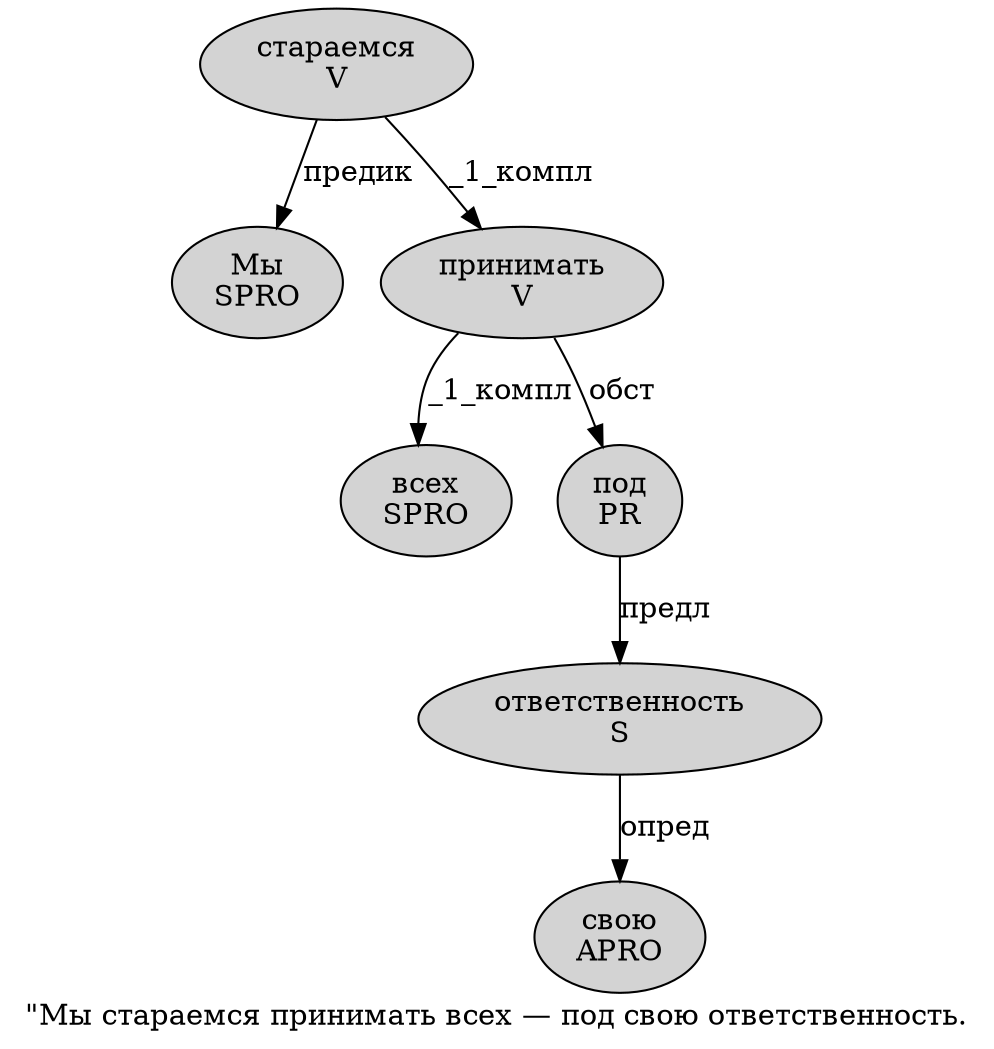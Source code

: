 digraph SENTENCE_819 {
	graph [label="\"Мы стараемся принимать всех — под свою ответственность."]
	node [style=filled]
		1 [label="Мы
SPRO" color="" fillcolor=lightgray penwidth=1 shape=ellipse]
		2 [label="стараемся
V" color="" fillcolor=lightgray penwidth=1 shape=ellipse]
		3 [label="принимать
V" color="" fillcolor=lightgray penwidth=1 shape=ellipse]
		4 [label="всех
SPRO" color="" fillcolor=lightgray penwidth=1 shape=ellipse]
		6 [label="под
PR" color="" fillcolor=lightgray penwidth=1 shape=ellipse]
		7 [label="свою
APRO" color="" fillcolor=lightgray penwidth=1 shape=ellipse]
		8 [label="ответственность
S" color="" fillcolor=lightgray penwidth=1 shape=ellipse]
			3 -> 4 [label="_1_компл"]
			3 -> 6 [label="обст"]
			8 -> 7 [label="опред"]
			6 -> 8 [label="предл"]
			2 -> 1 [label="предик"]
			2 -> 3 [label="_1_компл"]
}